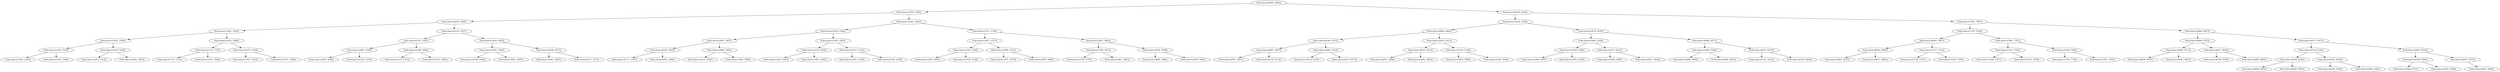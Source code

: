 digraph G{
1911435263 [label="Node{data=[4045, 4058]}"]
1911435263 -> 110044003
110044003 [label="Node{data=[2760, 2760]}"]
110044003 -> 939303753
939303753 [label="Node{data=[2028, 2028]}"]
939303753 -> 140736469
140736469 [label="Node{data=[1691, 1691]}"]
140736469 -> 141697265
141697265 [label="Node{data=[1587, 1590]}"]
141697265 -> 2006552231
2006552231 [label="Node{data=[1539, 1539]}"]
2006552231 -> 623742454
623742454 [label="Node{data=[1505, 1505]}"]
2006552231 -> 912493401
912493401 [label="Node{data=[1556, 1569]}"]
141697265 -> 797917388
797917388 [label="Node{data=[1618, 1618]}"]
797917388 -> 349708076
349708076 [label="Node{data=[1613, 1613]}"]
797917388 -> 1574138492
1574138492 [label="Node{data=[1656, 1665]}"]
140736469 -> 2000688092
2000688092 [label="Node{data=[1852, 1886]}"]
2000688092 -> 580695256
580695256 [label="Node{data=[1722, 1737]}"]
580695256 -> 1995042520
1995042520 [label="Node{data=[1715, 1715]}"]
580695256 -> 820982507
820982507 [label="Node{data=[1810, 1840]}"]
2000688092 -> 1195776473
1195776473 [label="Node{data=[1970, 1970]}"]
1195776473 -> 12279709
12279709 [label="Node{data=[1933, 1933]}"]
1195776473 -> 958267004
958267004 [label="Node{data=[1974, 1984]}"]
939303753 -> 1881996254
1881996254 [label="Node{data=[2514, 2527]}"]
1881996254 -> 131316947
131316947 [label="Node{data=[2337, 2342]}"]
131316947 -> 1573805059
1573805059 [label="Node{data=[2081, 2109]}"]
1573805059 -> 192329688
192329688 [label="Node{data=[2056, 2056]}"]
1573805059 -> 471031651
471031651 [label="Node{data=[2334, 2334]}"]
131316947 -> 104615190
104615190 [label="Node{data=[2399, 2446]}"]
104615190 -> 700262294
700262294 [label="Node{data=[2373, 2373]}"]
104615190 -> 390827278
390827278 [label="Node{data=[2472, 2485]}"]
1881996254 -> 287649987
287649987 [label="Node{data=[2638, 2638]}"]
287649987 -> 1972738828
1972738828 [label="Node{data=[2582, 2582]}"]
1972738828 -> 894735295
894735295 [label="Node{data=[2546, 2546]}"]
1972738828 -> 2126273510
2126273510 [label="Node{data=[2605, 2605]}"]
287649987 -> 1177018330
1177018330 [label="Node{data=[2656, 2677]}"]
1177018330 -> 523461097
523461097 [label="Node{data=[2647, 2647]}"]
1177018330 -> 250331355
250331355 [label="Node{data=[2721, 2721]}"]
110044003 -> 303352203
303352203 [label="Node{data=[3402, 3402]}"]
303352203 -> 1790250268
1790250268 [label="Node{data=[3204, 3204]}"]
1790250268 -> 1846347146
1846347146 [label="Node{data=[2897, 2897]}"]
1846347146 -> 1051786632
1051786632 [label="Node{data=[2833, 2833]}"]
1051786632 -> 182203204
182203204 [label="Node{data=[2771, 2787]}"]
1051786632 -> 1212351214
1212351214 [label="Node{data=[2842, 2890]}"]
1846347146 -> 1315209017
1315209017 [label="Node{data=[2966, 2981]}"]
1315209017 -> 2004981696
2004981696 [label="Node{data=[2914, 2932]}"]
1315209017 -> 472702055
472702055 [label="Node{data=[3004, 3008]}"]
1790250268 -> 1277753726
1277753726 [label="Node{data=[3285, 3285]}"]
1277753726 -> 567859829
567859829 [label="Node{data=[3254, 3254]}"]
567859829 -> 1511814681
1511814681 [label="Node{data=[3245, 3245]}"]
567859829 -> 547964633
547964633 [label="Node{data=[3265, 3265]}"]
1277753726 -> 725727419
725727419 [label="Node{data=[3312, 3312]}"]
725727419 -> 1286460628
1286460628 [label="Node{data=[3305, 3305]}"]
725727419 -> 1966657510
1966657510 [label="Node{data=[3339, 3339]}"]
303352203 -> 525193238
525193238 [label="Node{data=[3717, 3720]}"]
525193238 -> 963585828
963585828 [label="Node{data=[3557, 3557]}"]
963585828 -> 457596841
457596841 [label="Node{data=[3503, 3534]}"]
457596841 -> 682812632
682812632 [label="Node{data=[3450, 3450]}"]
457596841 -> 1502502072
1502502072 [label="Node{data=[3539, 3539]}"]
963585828 -> 429393578
429393578 [label="Node{data=[3599, 3631]}"]
429393578 -> 806005031
806005031 [label="Node{data=[3572, 3572]}"]
429393578 -> 262217690
262217690 [label="Node{data=[3659, 3688]}"]
525193238 -> 618785034
618785034 [label="Node{data=[3857, 3861]}"]
618785034 -> 2106922602
2106922602 [label="Node{data=[3798, 3815]}"]
2106922602 -> 414440302
414440302 [label="Node{data=[3729, 3779]}"]
2106922602 -> 535517293
535517293 [label="Node{data=[3847, 3847]}"]
618785034 -> 879319843
879319843 [label="Node{data=[3939, 3939]}"]
879319843 -> 1629105538
1629105538 [label="Node{data=[3888, 3888]}"]
879319843 -> 1735717476
1735717476 [label="Node{data=[3954, 3991]}"]
1911435263 -> 580515543
580515543 [label="Node{data=[6525, 6592]}"]
580515543 -> 1557594596
1557594596 [label="Node{data=[5224, 5224]}"]
1557594596 -> 1821462977
1821462977 [label="Node{data=[4664, 4664]}"]
1821462977 -> 741767653
741767653 [label="Node{data=[4194, 4197]}"]
741767653 -> 1106513402
1106513402 [label="Node{data=[4097, 4097]}"]
1106513402 -> 625540097
625540097 [label="Node{data=[4067, 4067]}"]
1106513402 -> 1127333424
1127333424 [label="Node{data=[4150, 4170]}"]
741767653 -> 1557602018
1557602018 [label="Node{data=[4489, 4523]}"]
1557602018 -> 1034769247
1034769247 [label="Node{data=[4214, 4214]}"]
1557602018 -> 1600591903
1600591903 [label="Node{data=[4575, 4575]}"]
1821462977 -> 292158973
292158973 [label="Node{data=[5010, 5013]}"]
292158973 -> 1974325564
1974325564 [label="Node{data=[4932, 4932]}"]
1974325564 -> 575492989
575492989 [label="Node{data=[4871, 4896]}"]
1974325564 -> 1158484171
1158484171 [label="Node{data=[4962, 4962]}"]
292158973 -> 466983810
466983810 [label="Node{data=[5120, 5126]}"]
466983810 -> 6987253
6987253 [label="Node{data=[5052, 5089]}"]
466983810 -> 1224011838
1224011838 [label="Node{data=[5180, 5195]}"]
1557594596 -> 1708276387
1708276387 [label="Node{data=[5878, 5878]}"]
1708276387 -> 1391240208
1391240208 [label="Node{data=[5446, 5459]}"]
1391240208 -> 104664717
104664717 [label="Node{data=[5348, 5348]}"]
104664717 -> 1772579700
1772579700 [label="Node{data=[5286, 5297]}"]
104664717 -> 500450241
500450241 [label="Node{data=[5366, 5395]}"]
1391240208 -> 716154959
716154959 [label="Node{data=[5515, 5515]}"]
716154959 -> 1149801201
1149801201 [label="Node{data=[5466, 5466]}"]
716154959 -> 371637727
371637727 [label="Node{data=[5627, 5822]}"]
1708276387 -> 693317265
693317265 [label="Node{data=[6060, 6077]}"]
693317265 -> 2120816164
2120816164 [label="Node{data=[5924, 5924]}"]
2120816164 -> 2130054146
2130054146 [label="Node{data=[5900, 5900]}"]
2120816164 -> 1570606662
1570606662 [label="Node{data=[6005, 6023]}"]
693317265 -> 1829377218
1829377218 [label="Node{data=[6257, 6275]}"]
1829377218 -> 1533343601
1533343601 [label="Node{data=[6125, 6125]}"]
1829377218 -> 356279811
356279811 [label="Node{data=[6383, 6494]}"]
580515543 -> 618804572
618804572 [label="Node{data=[7963, 7997]}"]
618804572 -> 427006214
427006214 [label="Node{data=[7379, 7418]}"]
427006214 -> 1699756582
1699756582 [label="Node{data=[6995, 7097]}"]
1699756582 -> 329929969
329929969 [label="Node{data=[6663, 6805]}"]
329929969 -> 651676429
651676429 [label="Node{data=[6627, 6627]}"]
329929969 -> 602529144
602529144 [label="Node{data=[6837, 6969]}"]
1699756582 -> 1191985705
1191985705 [label="Node{data=[7317, 7333]}"]
1191985705 -> 104893413
104893413 [label="Node{data=[7130, 7147]}"]
1191985705 -> 509065091
509065091 [label="Node{data=[7349, 7350]}"]
427006214 -> 1941482284
1941482284 [label="Node{data=[7683, 7707]}"]
1941482284 -> 1442882168
1442882168 [label="Node{data=[7522, 7522]}"]
1442882168 -> 1419580670
1419580670 [label="Node{data=[7448, 7507]}"]
1442882168 -> 2010466881
2010466881 [label="Node{data=[7595, 7655]}"]
1941482284 -> 1090678364
1090678364 [label="Node{data=[7939, 7939]}"]
1090678364 -> 306321254
306321254 [label="Node{data=[7729, 7729]}"]
1090678364 -> 776260404
776260404 [label="Node{data=[7951, 7951]}"]
618804572 -> 1931348991
1931348991 [label="Node{data=[8909, 8927]}"]
1931348991 -> 557640526
557640526 [label="Node{data=[8694, 8725]}"]
557640526 -> 600252712
600252712 [label="Node{data=[8095, 8111]}"]
600252712 -> 735200015
735200015 [label="Node{data=[8038, 8070]}"]
600252712 -> 680584313
680584313 [label="Node{data=[8645, 8645]}"]
557640526 -> 1857031358
1857031358 [label="Node{data=[8817, 8834]}"]
1857031358 -> 1961147937
1961147937 [label="Node{data=[8759, 8759]}"]
1857031358 -> 1293369737
1293369737 [label="Node{data=[8869, 8882]}"]
1931348991 -> 1653331838
1653331838 [label="Node{data=[9317, 9317]}"]
1653331838 -> 204534381
204534381 [label="Node{data=[9124, 9124]}"]
204534381 -> 1567903868
1567903868 [label="Node{data=[9036, 9036]}"]
1567903868 -> 714623314
714623314 [label="Node{data=[8948, 8993]}"]
1567903868 -> 378817368
378817368 [label="Node{data=[9069, 9095]}"]
204534381 -> 498884733
498884733 [label="Node{data=[9216, 9216]}"]
498884733 -> 1655972870
1655972870 [label="Node{data=[9160, 9160]}"]
498884733 -> 168702939
168702939 [label="Node{data=[9264, 9281]}"]
1653331838 -> 1056204617
1056204617 [label="Node{data=[9507, 9510]}"]
1056204617 -> 1085622114
1085622114 [label="Node{data=[9394, 9394]}"]
1085622114 -> 56807270
56807270 [label="Node{data=[9348, 9351]}"]
1085622114 -> 2013901882
2013901882 [label="Node{data=[9425, 9438]}"]
1056204617 -> 1708804701
1708804701 [label="Node{data=[9567, 9571]}"]
1708804701 -> 264146899
264146899 [label="Node{data=[9643, 9660]}"]
}